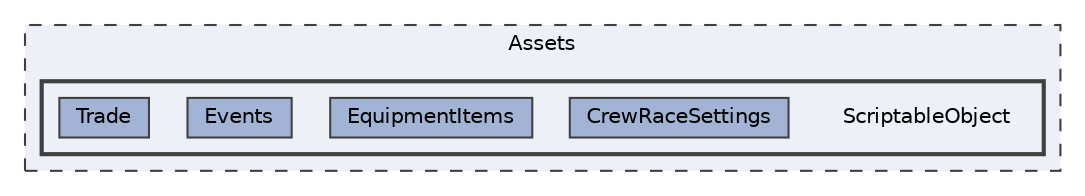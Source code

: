 digraph "Assets/ScriptableObject"
{
 // INTERACTIVE_SVG=YES
 // LATEX_PDF_SIZE
  bgcolor="transparent";
  edge [fontname=Helvetica,fontsize=10,labelfontname=Helvetica,labelfontsize=10];
  node [fontname=Helvetica,fontsize=10,shape=box,height=0.2,width=0.4];
  compound=true
  subgraph clusterdir_84bbf7b3c7f28a5a18725745e1505219 {
    graph [ bgcolor="#edf0f7", pencolor="grey25", label="Assets", fontname=Helvetica,fontsize=10 style="filled,dashed", URL="dir_84bbf7b3c7f28a5a18725745e1505219.html",tooltip=""]
  subgraph clusterdir_c8a778797b63817167a4b32a29bdf082 {
    graph [ bgcolor="#edf0f7", pencolor="grey25", label="", fontname=Helvetica,fontsize=10 style="filled,bold", URL="dir_c8a778797b63817167a4b32a29bdf082.html",tooltip=""]
    dir_c8a778797b63817167a4b32a29bdf082 [shape=plaintext, label="ScriptableObject"];
  dir_09f6645ae2e40aee19e95ed3b6805584 [label="CrewRaceSettings", fillcolor="#a2b4d6", color="grey25", style="filled", URL="dir_09f6645ae2e40aee19e95ed3b6805584.html",tooltip=""];
  dir_d55a663a28cda216172e2599913ca640 [label="EquipmentItems", fillcolor="#a2b4d6", color="grey25", style="filled", URL="dir_d55a663a28cda216172e2599913ca640.html",tooltip=""];
  dir_0504a2d5a3c45b0700232ec99f5e1c7d [label="Events", fillcolor="#a2b4d6", color="grey25", style="filled", URL="dir_0504a2d5a3c45b0700232ec99f5e1c7d.html",tooltip=""];
  dir_57bddcdc2dfdd6df3554d9007008b73b [label="Trade", fillcolor="#a2b4d6", color="grey25", style="filled", URL="dir_57bddcdc2dfdd6df3554d9007008b73b.html",tooltip=""];
  }
  }
}
